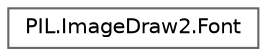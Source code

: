 digraph "Graphical Class Hierarchy"
{
 // LATEX_PDF_SIZE
  bgcolor="transparent";
  edge [fontname=Helvetica,fontsize=10,labelfontname=Helvetica,labelfontsize=10];
  node [fontname=Helvetica,fontsize=10,shape=box,height=0.2,width=0.4];
  rankdir="LR";
  Node0 [id="Node000000",label="PIL.ImageDraw2.Font",height=0.2,width=0.4,color="grey40", fillcolor="white", style="filled",URL="$d5/db6/classPIL_1_1ImageDraw2_1_1Font.html",tooltip=" "];
}
